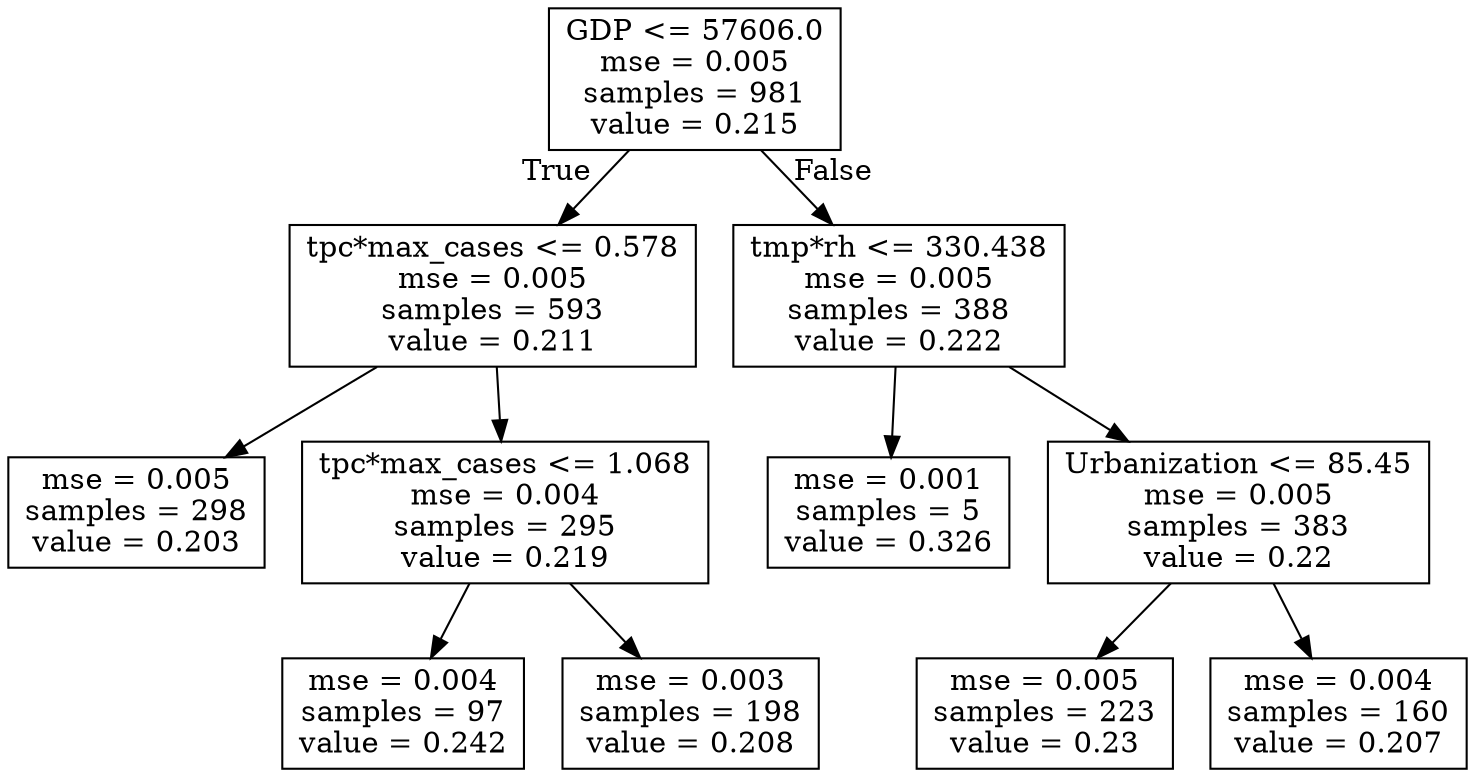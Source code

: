 digraph Tree {
node [shape=box] ;
0 [label="GDP <= 57606.0\nmse = 0.005\nsamples = 981\nvalue = 0.215"] ;
1 [label="tpc*max_cases <= 0.578\nmse = 0.005\nsamples = 593\nvalue = 0.211"] ;
0 -> 1 [labeldistance=2.5, labelangle=45, headlabel="True"] ;
2 [label="mse = 0.005\nsamples = 298\nvalue = 0.203"] ;
1 -> 2 ;
3 [label="tpc*max_cases <= 1.068\nmse = 0.004\nsamples = 295\nvalue = 0.219"] ;
1 -> 3 ;
4 [label="mse = 0.004\nsamples = 97\nvalue = 0.242"] ;
3 -> 4 ;
5 [label="mse = 0.003\nsamples = 198\nvalue = 0.208"] ;
3 -> 5 ;
6 [label="tmp*rh <= 330.438\nmse = 0.005\nsamples = 388\nvalue = 0.222"] ;
0 -> 6 [labeldistance=2.5, labelangle=-45, headlabel="False"] ;
7 [label="mse = 0.001\nsamples = 5\nvalue = 0.326"] ;
6 -> 7 ;
8 [label="Urbanization <= 85.45\nmse = 0.005\nsamples = 383\nvalue = 0.22"] ;
6 -> 8 ;
9 [label="mse = 0.005\nsamples = 223\nvalue = 0.23"] ;
8 -> 9 ;
10 [label="mse = 0.004\nsamples = 160\nvalue = 0.207"] ;
8 -> 10 ;
}